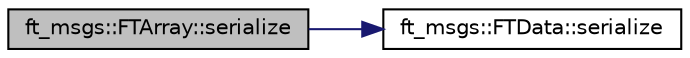 digraph "ft_msgs::FTArray::serialize"
{
  edge [fontname="Helvetica",fontsize="10",labelfontname="Helvetica",labelfontsize="10"];
  node [fontname="Helvetica",fontsize="10",shape=record];
  rankdir="LR";
  Node1 [label="ft_msgs::FTArray::serialize",height=0.2,width=0.4,color="black", fillcolor="grey75", style="filled" fontcolor="black"];
  Node1 -> Node2 [color="midnightblue",fontsize="10",style="solid",fontname="Helvetica"];
  Node2 [label="ft_msgs::FTData::serialize",height=0.2,width=0.4,color="black", fillcolor="white", style="filled",URL="$classft__msgs_1_1_f_t_data.html#aafe6a5a3e3944add9728d6bcad93e5f3"];
}
